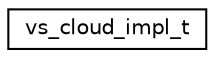 digraph "Graphical Class Hierarchy"
{
 // LATEX_PDF_SIZE
  edge [fontname="Helvetica",fontsize="10",labelfontname="Helvetica",labelfontsize="10"];
  node [fontname="Helvetica",fontsize="10",shape=record];
  rankdir="LR";
  Node0 [label="vs_cloud_impl_t",height=0.2,width=0.4,color="black", fillcolor="white", style="filled",URL="$structvs__cloud__impl__t.html",tooltip="Cloud implementation."];
}
